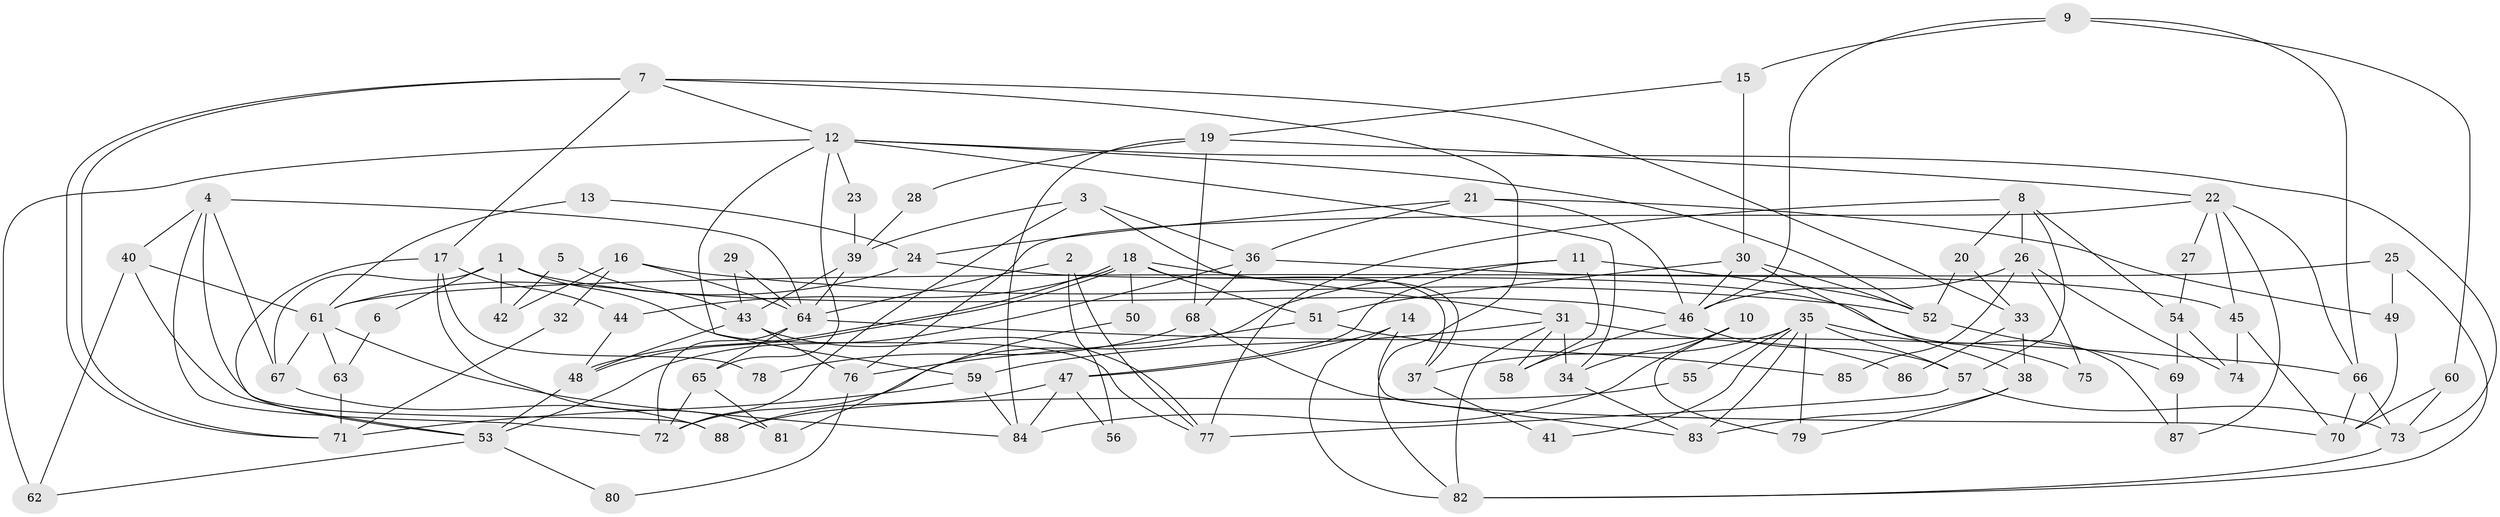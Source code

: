 // coarse degree distribution, {12: 0.02857142857142857, 8: 0.08571428571428572, 11: 0.05714285714285714, 7: 0.11428571428571428, 5: 0.11428571428571428, 9: 0.08571428571428572, 10: 0.02857142857142857, 6: 0.05714285714285714, 3: 0.11428571428571428, 4: 0.17142857142857143, 14: 0.02857142857142857, 2: 0.08571428571428572, 1: 0.02857142857142857}
// Generated by graph-tools (version 1.1) at 2025/18/03/04/25 18:18:57]
// undirected, 88 vertices, 176 edges
graph export_dot {
graph [start="1"]
  node [color=gray90,style=filled];
  1;
  2;
  3;
  4;
  5;
  6;
  7;
  8;
  9;
  10;
  11;
  12;
  13;
  14;
  15;
  16;
  17;
  18;
  19;
  20;
  21;
  22;
  23;
  24;
  25;
  26;
  27;
  28;
  29;
  30;
  31;
  32;
  33;
  34;
  35;
  36;
  37;
  38;
  39;
  40;
  41;
  42;
  43;
  44;
  45;
  46;
  47;
  48;
  49;
  50;
  51;
  52;
  53;
  54;
  55;
  56;
  57;
  58;
  59;
  60;
  61;
  62;
  63;
  64;
  65;
  66;
  67;
  68;
  69;
  70;
  71;
  72;
  73;
  74;
  75;
  76;
  77;
  78;
  79;
  80;
  81;
  82;
  83;
  84;
  85;
  86;
  87;
  88;
  1 -- 77;
  1 -- 67;
  1 -- 6;
  1 -- 42;
  1 -- 46;
  2 -- 77;
  2 -- 64;
  2 -- 56;
  3 -- 36;
  3 -- 72;
  3 -- 37;
  3 -- 39;
  4 -- 40;
  4 -- 72;
  4 -- 64;
  4 -- 67;
  4 -- 88;
  5 -- 42;
  5 -- 43;
  6 -- 63;
  7 -- 12;
  7 -- 71;
  7 -- 71;
  7 -- 17;
  7 -- 33;
  7 -- 82;
  8 -- 77;
  8 -- 57;
  8 -- 20;
  8 -- 26;
  8 -- 54;
  9 -- 66;
  9 -- 46;
  9 -- 15;
  9 -- 60;
  10 -- 84;
  10 -- 34;
  10 -- 79;
  11 -- 58;
  11 -- 72;
  11 -- 47;
  11 -- 52;
  12 -- 59;
  12 -- 52;
  12 -- 23;
  12 -- 34;
  12 -- 62;
  12 -- 65;
  12 -- 73;
  13 -- 61;
  13 -- 24;
  14 -- 47;
  14 -- 82;
  14 -- 70;
  15 -- 30;
  15 -- 19;
  16 -- 52;
  16 -- 64;
  16 -- 32;
  16 -- 42;
  17 -- 44;
  17 -- 53;
  17 -- 78;
  17 -- 81;
  18 -- 37;
  18 -- 48;
  18 -- 48;
  18 -- 31;
  18 -- 44;
  18 -- 50;
  18 -- 51;
  19 -- 68;
  19 -- 22;
  19 -- 28;
  19 -- 84;
  20 -- 52;
  20 -- 33;
  21 -- 46;
  21 -- 49;
  21 -- 24;
  21 -- 36;
  22 -- 76;
  22 -- 27;
  22 -- 45;
  22 -- 66;
  22 -- 87;
  23 -- 39;
  24 -- 61;
  24 -- 87;
  25 -- 61;
  25 -- 82;
  25 -- 49;
  26 -- 46;
  26 -- 74;
  26 -- 75;
  26 -- 85;
  27 -- 54;
  28 -- 39;
  29 -- 43;
  29 -- 64;
  30 -- 52;
  30 -- 46;
  30 -- 38;
  30 -- 51;
  31 -- 82;
  31 -- 34;
  31 -- 58;
  31 -- 59;
  31 -- 86;
  32 -- 71;
  33 -- 38;
  33 -- 86;
  34 -- 83;
  35 -- 79;
  35 -- 83;
  35 -- 37;
  35 -- 41;
  35 -- 55;
  35 -- 57;
  35 -- 75;
  36 -- 45;
  36 -- 53;
  36 -- 68;
  37 -- 41;
  38 -- 79;
  38 -- 83;
  39 -- 64;
  39 -- 43;
  40 -- 62;
  40 -- 53;
  40 -- 61;
  43 -- 48;
  43 -- 76;
  43 -- 77;
  44 -- 48;
  45 -- 70;
  45 -- 74;
  46 -- 57;
  46 -- 58;
  47 -- 88;
  47 -- 56;
  47 -- 84;
  48 -- 53;
  49 -- 70;
  50 -- 81;
  51 -- 76;
  51 -- 85;
  52 -- 69;
  53 -- 62;
  53 -- 80;
  54 -- 74;
  54 -- 69;
  55 -- 88;
  57 -- 73;
  57 -- 77;
  59 -- 84;
  59 -- 71;
  60 -- 73;
  60 -- 70;
  61 -- 84;
  61 -- 63;
  61 -- 67;
  63 -- 71;
  64 -- 66;
  64 -- 65;
  64 -- 72;
  65 -- 72;
  65 -- 81;
  66 -- 70;
  66 -- 73;
  67 -- 88;
  68 -- 83;
  68 -- 78;
  69 -- 87;
  73 -- 82;
  76 -- 80;
}

